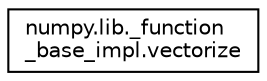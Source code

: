 digraph "Graphical Class Hierarchy"
{
 // LATEX_PDF_SIZE
  edge [fontname="Helvetica",fontsize="10",labelfontname="Helvetica",labelfontsize="10"];
  node [fontname="Helvetica",fontsize="10",shape=record];
  rankdir="LR";
  Node0 [label="numpy.lib._function\l_base_impl.vectorize",height=0.2,width=0.4,color="black", fillcolor="white", style="filled",URL="$classnumpy_1_1lib_1_1__function__base__impl_1_1vectorize.html",tooltip=" "];
}
